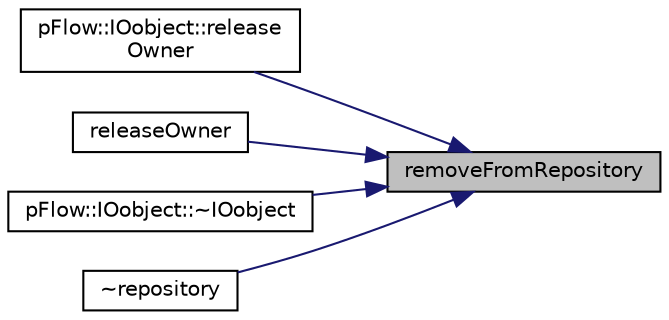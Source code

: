 digraph "removeFromRepository"
{
 // LATEX_PDF_SIZE
  edge [fontname="Helvetica",fontsize="10",labelfontname="Helvetica",labelfontsize="10"];
  node [fontname="Helvetica",fontsize="10",shape=record];
  rankdir="RL";
  Node1 [label="removeFromRepository",height=0.2,width=0.4,color="black", fillcolor="grey75", style="filled", fontcolor="black",tooltip="remove rep from the list of repositories"];
  Node1 -> Node2 [dir="back",color="midnightblue",fontsize="10",style="solid",fontname="Helvetica"];
  Node2 [label="pFlow::IOobject::release\lOwner",height=0.2,width=0.4,color="black", fillcolor="white", style="filled",URL="$classpFlow_1_1IOobject.html#a489ff7b751b95e03bb3d16839208b74d",tooltip=" "];
  Node1 -> Node3 [dir="back",color="midnightblue",fontsize="10",style="solid",fontname="Helvetica"];
  Node3 [label="releaseOwner",height=0.2,width=0.4,color="black", fillcolor="white", style="filled",URL="$classpFlow_1_1repository.html#a489ff7b751b95e03bb3d16839208b74d",tooltip=" "];
  Node1 -> Node4 [dir="back",color="midnightblue",fontsize="10",style="solid",fontname="Helvetica"];
  Node4 [label="pFlow::IOobject::~IOobject",height=0.2,width=0.4,color="black", fillcolor="white", style="filled",URL="$classpFlow_1_1IOobject.html#a343821968cc70abd87c9e3c9706b2e08",tooltip=" "];
  Node1 -> Node5 [dir="back",color="midnightblue",fontsize="10",style="solid",fontname="Helvetica"];
  Node5 [label="~repository",height=0.2,width=0.4,color="black", fillcolor="white", style="filled",URL="$classpFlow_1_1repository.html#aca2c9157494b4478a72f1c9466cb0501",tooltip=" "];
}
